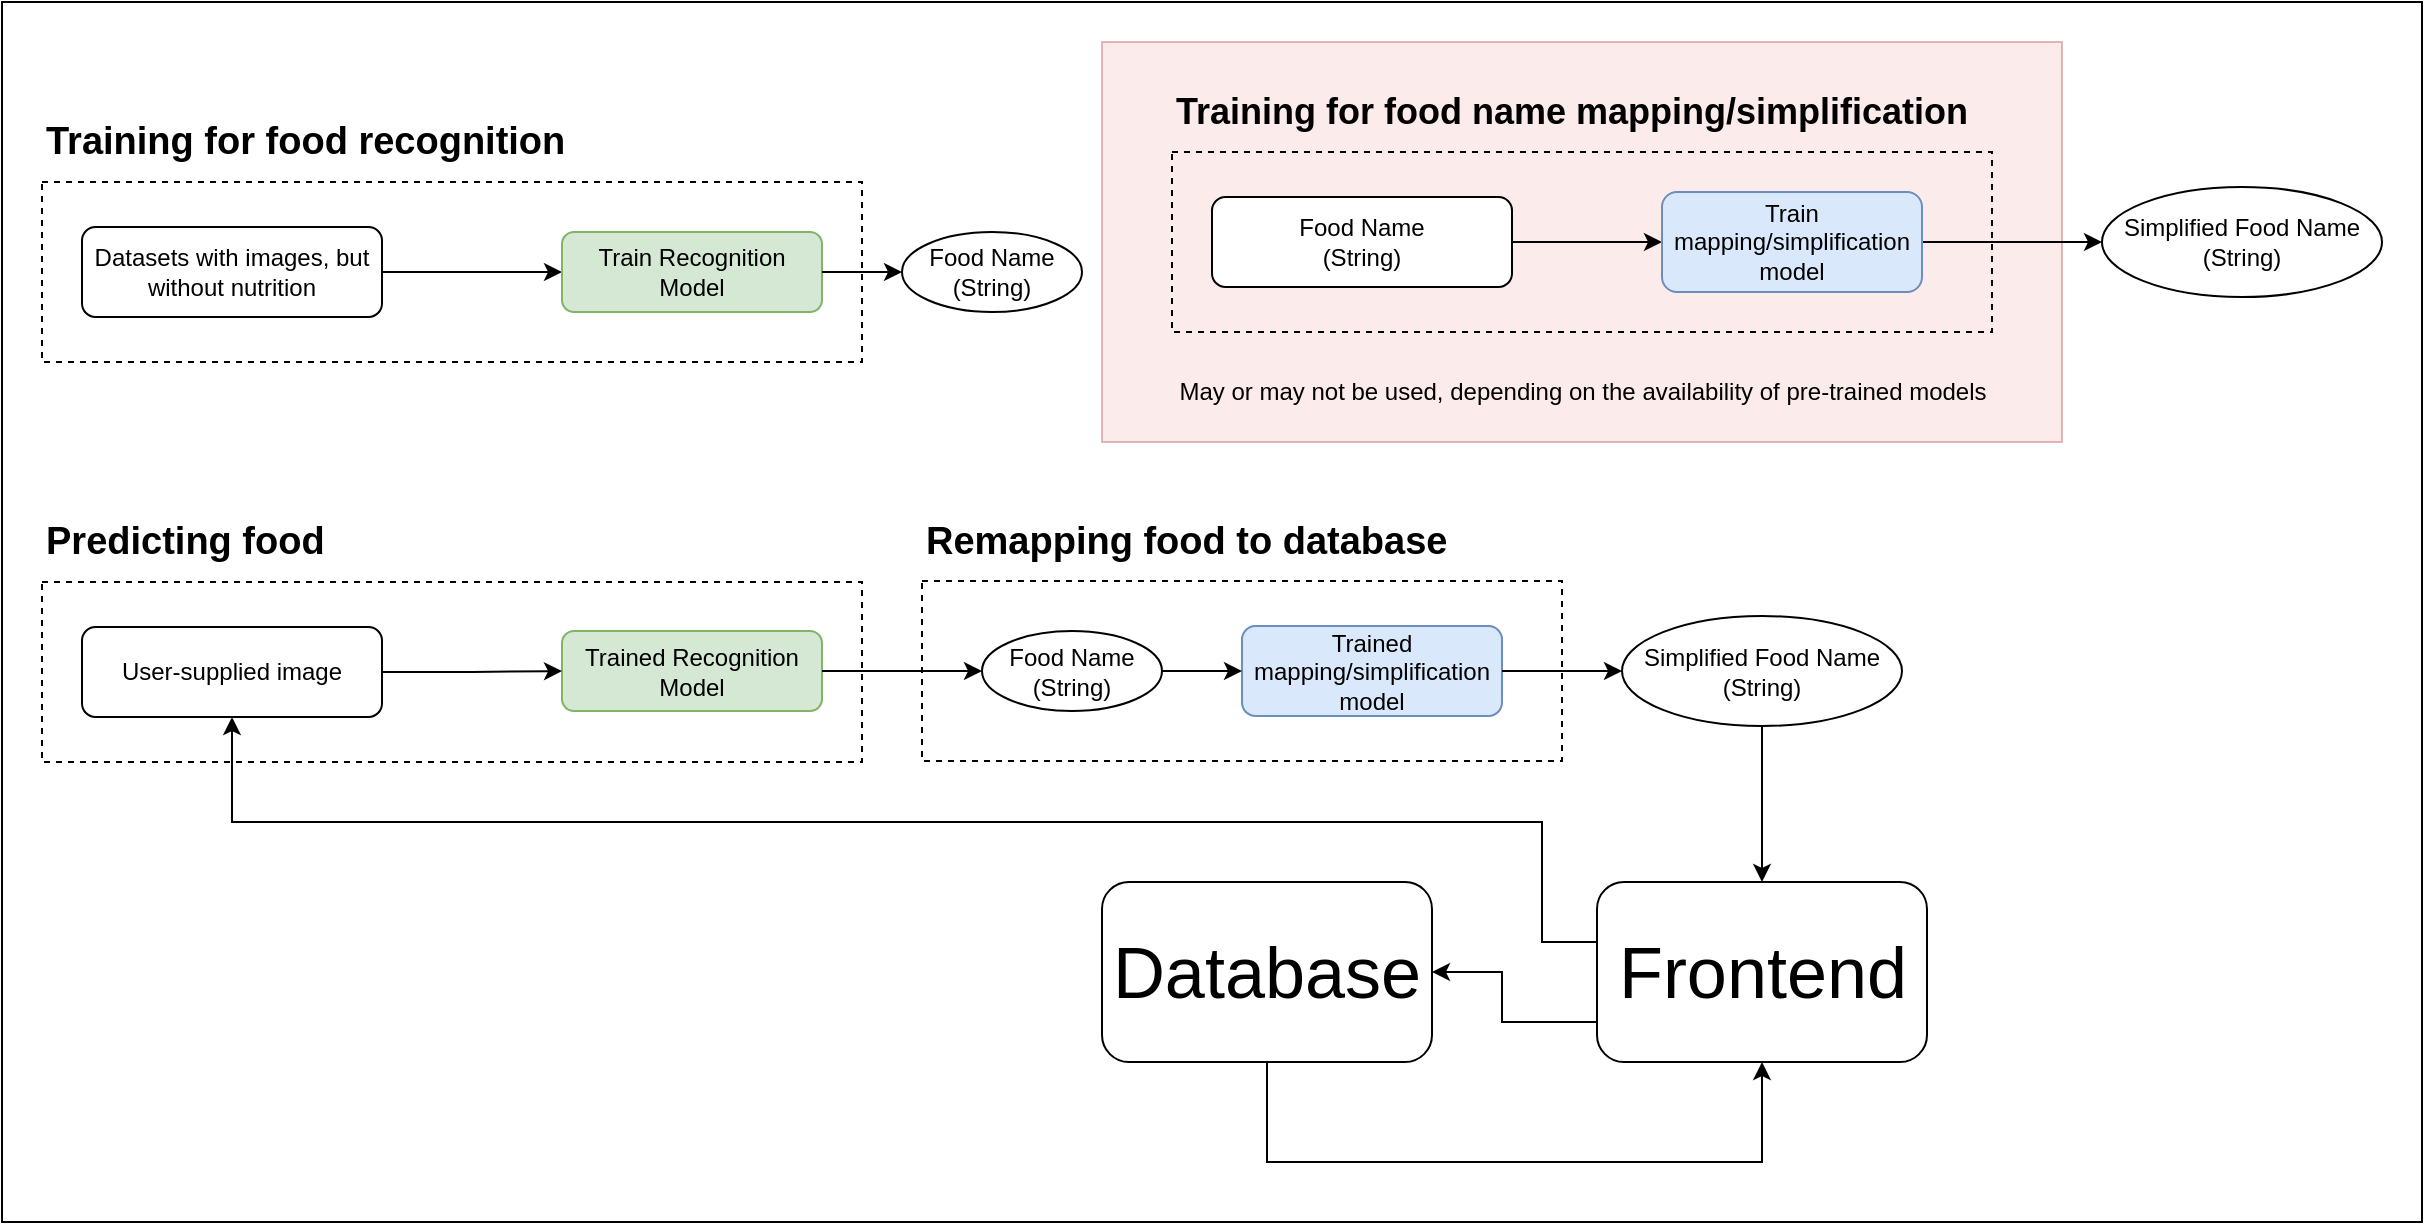 <mxfile version="21.7.2" type="device">
  <diagram name="Page-1" id="Eebbi1r0taPPuIMRpHZ8">
    <mxGraphModel dx="1195" dy="632" grid="1" gridSize="10" guides="1" tooltips="1" connect="1" arrows="1" fold="1" page="1" pageScale="1" pageWidth="827" pageHeight="1169" math="0" shadow="0">
      <root>
        <mxCell id="0" />
        <mxCell id="1" parent="0" />
        <mxCell id="rD10jq5jBqiWgQs5DLjs-54" value="" style="rounded=0;whiteSpace=wrap;html=1;" vertex="1" parent="1">
          <mxGeometry x="100" y="40" width="1210" height="610" as="geometry" />
        </mxCell>
        <mxCell id="rD10jq5jBqiWgQs5DLjs-39" value="" style="rounded=0;whiteSpace=wrap;html=1;fillStyle=auto;opacity=40;fillColor=#f8cecc;strokeColor=#b85450;" vertex="1" parent="1">
          <mxGeometry x="650" y="60" width="480" height="200" as="geometry" />
        </mxCell>
        <mxCell id="rD10jq5jBqiWgQs5DLjs-13" value="" style="rounded=0;whiteSpace=wrap;html=1;fillColor=none;dashed=1;" vertex="1" parent="1">
          <mxGeometry x="120" y="330" width="410" height="90" as="geometry" />
        </mxCell>
        <mxCell id="rD10jq5jBqiWgQs5DLjs-2" value="" style="rounded=0;whiteSpace=wrap;html=1;fillColor=none;dashed=1;" vertex="1" parent="1">
          <mxGeometry x="120" y="130" width="410" height="90" as="geometry" />
        </mxCell>
        <mxCell id="rD10jq5jBqiWgQs5DLjs-1" value="Datasets with images, but without nutrition" style="rounded=1;whiteSpace=wrap;html=1;" vertex="1" parent="1">
          <mxGeometry x="140" y="152.5" width="150" height="45" as="geometry" />
        </mxCell>
        <mxCell id="rD10jq5jBqiWgQs5DLjs-3" value="Training for food recognition" style="text;html=1;strokeColor=none;fillColor=none;align=left;verticalAlign=middle;whiteSpace=wrap;rounded=0;fontSize=19;fontStyle=1" vertex="1" parent="1">
          <mxGeometry x="120" y="90" width="270" height="40" as="geometry" />
        </mxCell>
        <mxCell id="rD10jq5jBqiWgQs5DLjs-7" value="" style="endArrow=classic;html=1;rounded=0;exitX=1;exitY=0.5;exitDx=0;exitDy=0;entryX=0;entryY=0.5;entryDx=0;entryDy=0;" edge="1" parent="1" source="rD10jq5jBqiWgQs5DLjs-1" target="rD10jq5jBqiWgQs5DLjs-9">
          <mxGeometry width="50" height="50" relative="1" as="geometry">
            <mxPoint x="390" y="335" as="sourcePoint" />
            <mxPoint x="440" y="285" as="targetPoint" />
          </mxGeometry>
        </mxCell>
        <mxCell id="rD10jq5jBqiWgQs5DLjs-9" value="Train Recognition Model" style="rounded=1;whiteSpace=wrap;html=1;fillColor=#d5e8d4;strokeColor=#82b366;" vertex="1" parent="1">
          <mxGeometry x="380" y="155" width="130" height="40" as="geometry" />
        </mxCell>
        <mxCell id="rD10jq5jBqiWgQs5DLjs-14" value="Trained Recognition Model" style="rounded=1;whiteSpace=wrap;html=1;fillColor=#d5e8d4;strokeColor=#82b366;" vertex="1" parent="1">
          <mxGeometry x="380" y="354.5" width="130" height="40" as="geometry" />
        </mxCell>
        <mxCell id="rD10jq5jBqiWgQs5DLjs-52" style="edgeStyle=orthogonalEdgeStyle;rounded=0;orthogonalLoop=1;jettySize=auto;html=1;entryX=1;entryY=0.5;entryDx=0;entryDy=0;" edge="1" parent="1" source="rD10jq5jBqiWgQs5DLjs-15" target="rD10jq5jBqiWgQs5DLjs-51">
          <mxGeometry relative="1" as="geometry">
            <Array as="points">
              <mxPoint x="850" y="550" />
              <mxPoint x="850" y="525" />
            </Array>
          </mxGeometry>
        </mxCell>
        <mxCell id="rD10jq5jBqiWgQs5DLjs-55" style="edgeStyle=orthogonalEdgeStyle;rounded=0;orthogonalLoop=1;jettySize=auto;html=1;entryX=0.5;entryY=1;entryDx=0;entryDy=0;" edge="1" parent="1" source="rD10jq5jBqiWgQs5DLjs-15" target="rD10jq5jBqiWgQs5DLjs-19">
          <mxGeometry relative="1" as="geometry">
            <Array as="points">
              <mxPoint x="870" y="510" />
              <mxPoint x="870" y="450" />
              <mxPoint x="215" y="450" />
            </Array>
          </mxGeometry>
        </mxCell>
        <mxCell id="rD10jq5jBqiWgQs5DLjs-15" value="Frontend" style="rounded=1;whiteSpace=wrap;html=1;fillColor=none;fontSize=36;" vertex="1" parent="1">
          <mxGeometry x="897.5" y="480" width="165" height="90" as="geometry" />
        </mxCell>
        <mxCell id="rD10jq5jBqiWgQs5DLjs-17" value="Predicting food" style="text;html=1;strokeColor=none;fillColor=none;align=left;verticalAlign=middle;whiteSpace=wrap;rounded=0;fontSize=19;fontStyle=1" vertex="1" parent="1">
          <mxGeometry x="120" y="290" width="160" height="40" as="geometry" />
        </mxCell>
        <mxCell id="rD10jq5jBqiWgQs5DLjs-20" style="edgeStyle=orthogonalEdgeStyle;rounded=0;orthogonalLoop=1;jettySize=auto;html=1;entryX=0;entryY=0.5;entryDx=0;entryDy=0;" edge="1" parent="1" source="rD10jq5jBqiWgQs5DLjs-19" target="rD10jq5jBqiWgQs5DLjs-14">
          <mxGeometry relative="1" as="geometry" />
        </mxCell>
        <mxCell id="rD10jq5jBqiWgQs5DLjs-19" value="User-supplied image" style="rounded=1;whiteSpace=wrap;html=1;" vertex="1" parent="1">
          <mxGeometry x="140" y="352.5" width="150" height="45" as="geometry" />
        </mxCell>
        <mxCell id="rD10jq5jBqiWgQs5DLjs-22" value="" style="rounded=0;whiteSpace=wrap;html=1;fillColor=none;dashed=1;" vertex="1" parent="1">
          <mxGeometry x="560" y="329.5" width="320" height="90" as="geometry" />
        </mxCell>
        <mxCell id="rD10jq5jBqiWgQs5DLjs-23" value="Remapping food to database" style="text;html=1;strokeColor=none;fillColor=none;align=left;verticalAlign=middle;whiteSpace=wrap;rounded=0;fontSize=19;fontStyle=1" vertex="1" parent="1">
          <mxGeometry x="560" y="290" width="270" height="40" as="geometry" />
        </mxCell>
        <mxCell id="rD10jq5jBqiWgQs5DLjs-26" value="" style="rounded=0;whiteSpace=wrap;html=1;fillColor=none;dashed=1;" vertex="1" parent="1">
          <mxGeometry x="685" y="115" width="410" height="90" as="geometry" />
        </mxCell>
        <mxCell id="rD10jq5jBqiWgQs5DLjs-27" value="Food Name&lt;br&gt;(String)" style="rounded=1;whiteSpace=wrap;html=1;" vertex="1" parent="1">
          <mxGeometry x="705" y="137.5" width="150" height="45" as="geometry" />
        </mxCell>
        <mxCell id="rD10jq5jBqiWgQs5DLjs-28" value="" style="endArrow=classic;html=1;rounded=0;exitX=1;exitY=0.5;exitDx=0;exitDy=0;entryX=0;entryY=0.5;entryDx=0;entryDy=0;" edge="1" parent="1" source="rD10jq5jBqiWgQs5DLjs-27" target="rD10jq5jBqiWgQs5DLjs-29">
          <mxGeometry width="50" height="50" relative="1" as="geometry">
            <mxPoint x="955" y="320" as="sourcePoint" />
            <mxPoint x="1005" y="270" as="targetPoint" />
          </mxGeometry>
        </mxCell>
        <mxCell id="rD10jq5jBqiWgQs5DLjs-45" style="edgeStyle=orthogonalEdgeStyle;rounded=0;orthogonalLoop=1;jettySize=auto;html=1;entryX=0;entryY=0.5;entryDx=0;entryDy=0;" edge="1" parent="1" source="rD10jq5jBqiWgQs5DLjs-29" target="rD10jq5jBqiWgQs5DLjs-44">
          <mxGeometry relative="1" as="geometry" />
        </mxCell>
        <mxCell id="rD10jq5jBqiWgQs5DLjs-29" value="Train mapping/simplification model" style="rounded=1;whiteSpace=wrap;html=1;fillColor=#dae8fc;strokeColor=#6c8ebf;" vertex="1" parent="1">
          <mxGeometry x="930" y="135" width="130" height="50" as="geometry" />
        </mxCell>
        <mxCell id="rD10jq5jBqiWgQs5DLjs-30" value="Training for food name mapping/simplification" style="text;html=1;strokeColor=none;fillColor=none;align=left;verticalAlign=middle;whiteSpace=wrap;rounded=0;fontSize=18;fontStyle=1" vertex="1" parent="1">
          <mxGeometry x="685" y="75" width="410" height="40" as="geometry" />
        </mxCell>
        <mxCell id="rD10jq5jBqiWgQs5DLjs-34" value="Trained mapping/simplification model" style="rounded=1;whiteSpace=wrap;html=1;fillColor=#dae8fc;strokeColor=#6c8ebf;" vertex="1" parent="1">
          <mxGeometry x="720" y="352" width="130" height="45" as="geometry" />
        </mxCell>
        <mxCell id="rD10jq5jBqiWgQs5DLjs-36" value="" style="endArrow=classic;html=1;rounded=0;exitX=1;exitY=0.5;exitDx=0;exitDy=0;entryX=0;entryY=0.5;entryDx=0;entryDy=0;" edge="1" parent="1" source="rD10jq5jBqiWgQs5DLjs-9" target="rD10jq5jBqiWgQs5DLjs-38">
          <mxGeometry width="50" height="50" relative="1" as="geometry">
            <mxPoint x="680" y="280" as="sourcePoint" />
            <mxPoint x="540" y="200" as="targetPoint" />
          </mxGeometry>
        </mxCell>
        <mxCell id="rD10jq5jBqiWgQs5DLjs-38" value="Food Name&lt;br&gt;(String)" style="ellipse;whiteSpace=wrap;html=1;" vertex="1" parent="1">
          <mxGeometry x="550" y="155" width="90" height="40" as="geometry" />
        </mxCell>
        <mxCell id="rD10jq5jBqiWgQs5DLjs-40" value="May or may not be used, depending on the availability of pre-trained models" style="text;html=1;strokeColor=none;fillColor=none;align=center;verticalAlign=middle;whiteSpace=wrap;rounded=0;" vertex="1" parent="1">
          <mxGeometry x="667.5" y="220" width="445" height="30" as="geometry" />
        </mxCell>
        <mxCell id="rD10jq5jBqiWgQs5DLjs-41" value="" style="endArrow=classic;html=1;rounded=0;exitX=1;exitY=0.5;exitDx=0;exitDy=0;entryX=0;entryY=0.5;entryDx=0;entryDy=0;" edge="1" parent="1" target="rD10jq5jBqiWgQs5DLjs-42">
          <mxGeometry width="50" height="50" relative="1" as="geometry">
            <mxPoint x="510" y="374.5" as="sourcePoint" />
            <mxPoint x="540" y="399.5" as="targetPoint" />
          </mxGeometry>
        </mxCell>
        <mxCell id="rD10jq5jBqiWgQs5DLjs-43" style="edgeStyle=orthogonalEdgeStyle;rounded=0;orthogonalLoop=1;jettySize=auto;html=1;entryX=0;entryY=0.5;entryDx=0;entryDy=0;" edge="1" parent="1" source="rD10jq5jBqiWgQs5DLjs-42" target="rD10jq5jBqiWgQs5DLjs-34">
          <mxGeometry relative="1" as="geometry" />
        </mxCell>
        <mxCell id="rD10jq5jBqiWgQs5DLjs-42" value="Food Name&lt;br&gt;(String)" style="ellipse;whiteSpace=wrap;html=1;" vertex="1" parent="1">
          <mxGeometry x="590" y="354.5" width="90" height="40" as="geometry" />
        </mxCell>
        <mxCell id="rD10jq5jBqiWgQs5DLjs-44" value="Simplified Food Name&lt;br&gt;(String)" style="ellipse;whiteSpace=wrap;html=1;" vertex="1" parent="1">
          <mxGeometry x="1150" y="132.5" width="140" height="55" as="geometry" />
        </mxCell>
        <mxCell id="rD10jq5jBqiWgQs5DLjs-50" style="edgeStyle=orthogonalEdgeStyle;rounded=0;orthogonalLoop=1;jettySize=auto;html=1;entryX=0.5;entryY=0;entryDx=0;entryDy=0;" edge="1" parent="1" source="rD10jq5jBqiWgQs5DLjs-47" target="rD10jq5jBqiWgQs5DLjs-15">
          <mxGeometry relative="1" as="geometry" />
        </mxCell>
        <mxCell id="rD10jq5jBqiWgQs5DLjs-47" value="Simplified Food Name&lt;br&gt;(String)" style="ellipse;whiteSpace=wrap;html=1;" vertex="1" parent="1">
          <mxGeometry x="910" y="347" width="140" height="55" as="geometry" />
        </mxCell>
        <mxCell id="rD10jq5jBqiWgQs5DLjs-49" value="" style="endArrow=classic;html=1;rounded=0;exitX=1;exitY=0.5;exitDx=0;exitDy=0;entryX=0;entryY=0.5;entryDx=0;entryDy=0;" edge="1" parent="1" source="rD10jq5jBqiWgQs5DLjs-34" target="rD10jq5jBqiWgQs5DLjs-47">
          <mxGeometry width="50" height="50" relative="1" as="geometry">
            <mxPoint x="850" y="400" as="sourcePoint" />
            <mxPoint x="900" y="350" as="targetPoint" />
          </mxGeometry>
        </mxCell>
        <mxCell id="rD10jq5jBqiWgQs5DLjs-53" style="edgeStyle=orthogonalEdgeStyle;rounded=0;orthogonalLoop=1;jettySize=auto;html=1;entryX=0.5;entryY=1;entryDx=0;entryDy=0;" edge="1" parent="1" source="rD10jq5jBqiWgQs5DLjs-51" target="rD10jq5jBqiWgQs5DLjs-15">
          <mxGeometry relative="1" as="geometry">
            <Array as="points">
              <mxPoint x="733" y="620" />
              <mxPoint x="980" y="620" />
            </Array>
          </mxGeometry>
        </mxCell>
        <mxCell id="rD10jq5jBqiWgQs5DLjs-51" value="Database" style="rounded=1;whiteSpace=wrap;html=1;fillColor=none;fontSize=36;" vertex="1" parent="1">
          <mxGeometry x="650" y="480" width="165" height="90" as="geometry" />
        </mxCell>
      </root>
    </mxGraphModel>
  </diagram>
</mxfile>
